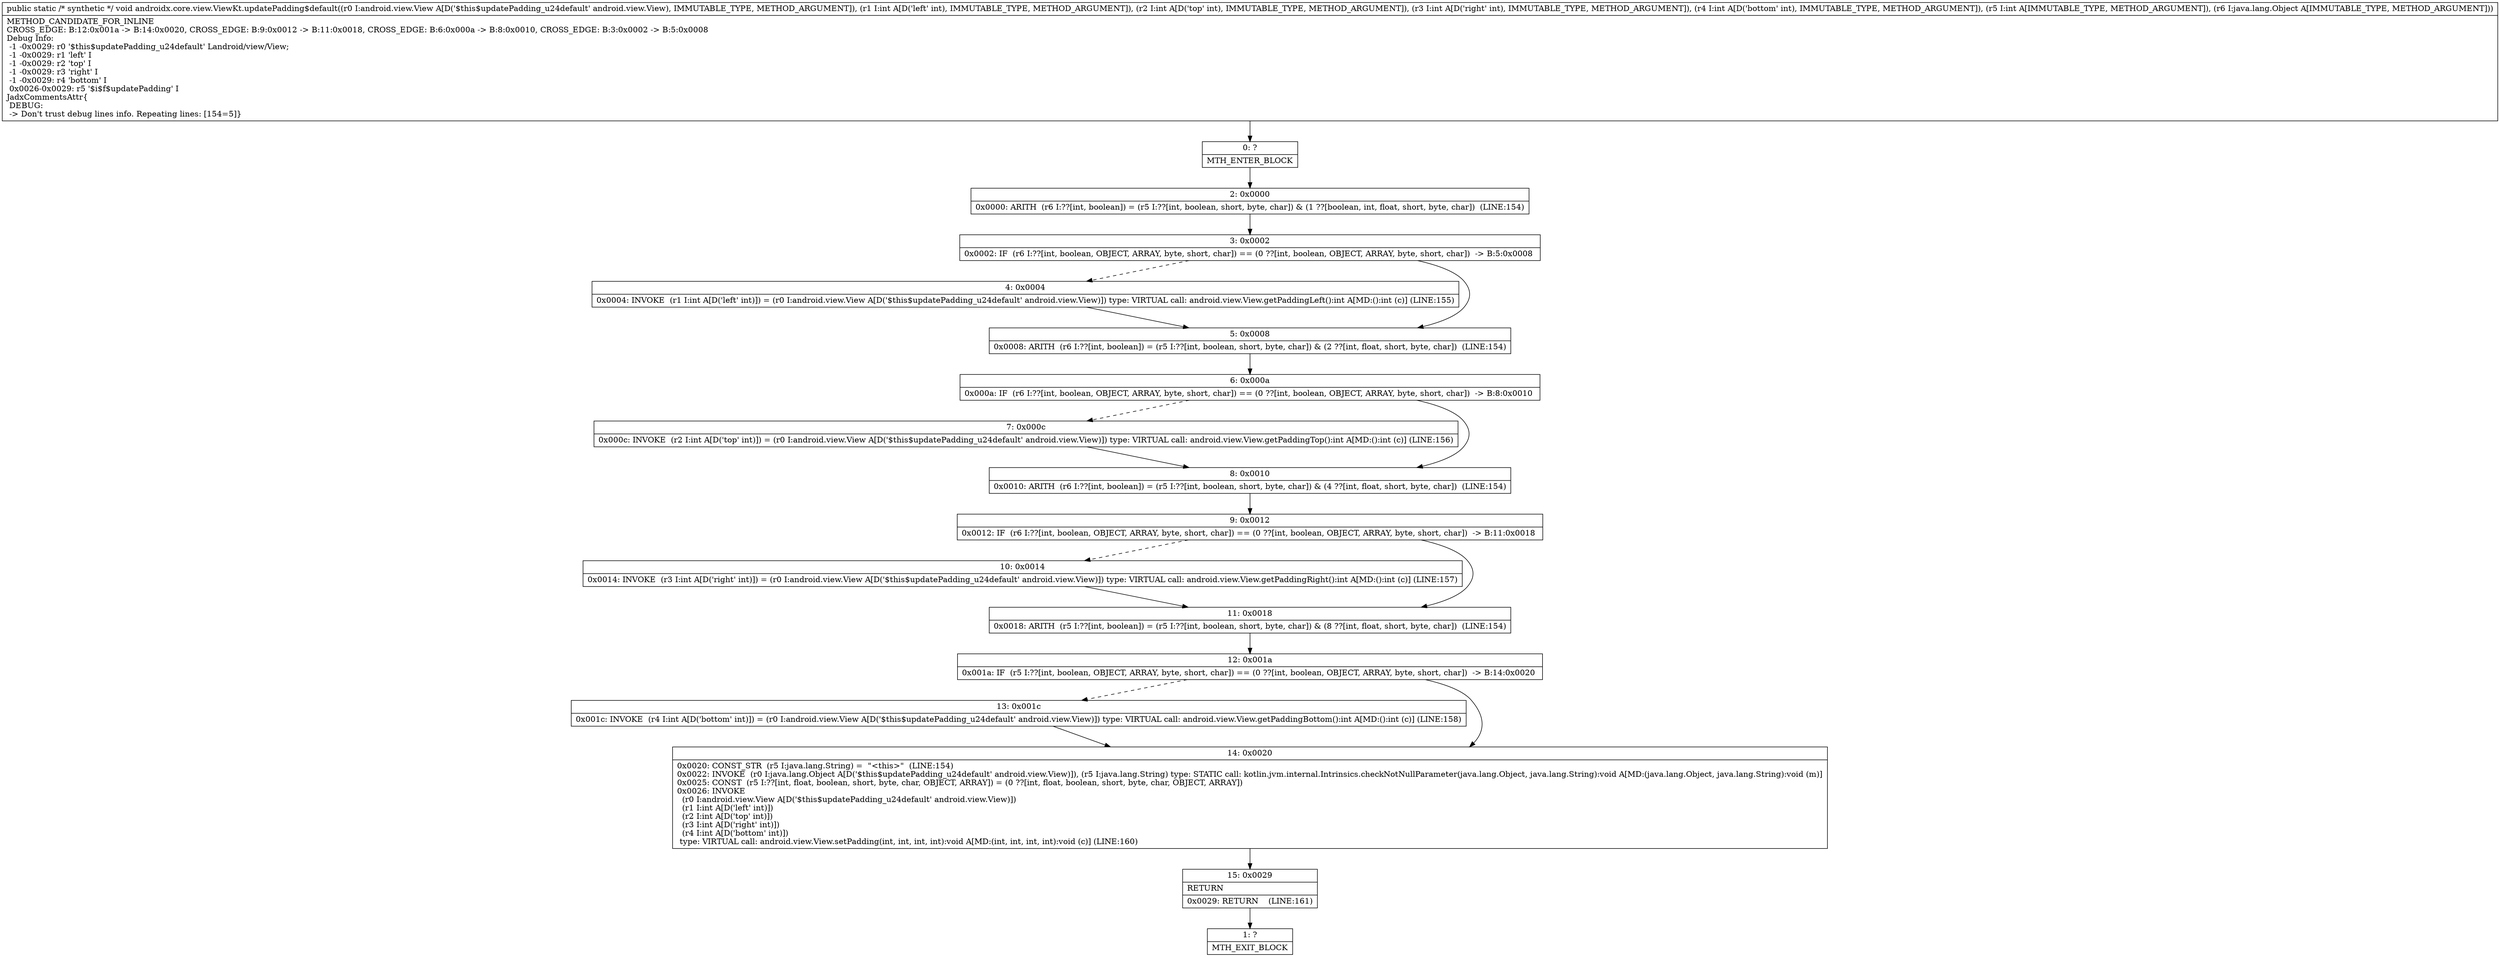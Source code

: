 digraph "CFG forandroidx.core.view.ViewKt.updatePadding$default(Landroid\/view\/View;IIIIILjava\/lang\/Object;)V" {
Node_0 [shape=record,label="{0\:\ ?|MTH_ENTER_BLOCK\l}"];
Node_2 [shape=record,label="{2\:\ 0x0000|0x0000: ARITH  (r6 I:??[int, boolean]) = (r5 I:??[int, boolean, short, byte, char]) & (1 ??[boolean, int, float, short, byte, char])  (LINE:154)\l}"];
Node_3 [shape=record,label="{3\:\ 0x0002|0x0002: IF  (r6 I:??[int, boolean, OBJECT, ARRAY, byte, short, char]) == (0 ??[int, boolean, OBJECT, ARRAY, byte, short, char])  \-\> B:5:0x0008 \l}"];
Node_4 [shape=record,label="{4\:\ 0x0004|0x0004: INVOKE  (r1 I:int A[D('left' int)]) = (r0 I:android.view.View A[D('$this$updatePadding_u24default' android.view.View)]) type: VIRTUAL call: android.view.View.getPaddingLeft():int A[MD:():int (c)] (LINE:155)\l}"];
Node_5 [shape=record,label="{5\:\ 0x0008|0x0008: ARITH  (r6 I:??[int, boolean]) = (r5 I:??[int, boolean, short, byte, char]) & (2 ??[int, float, short, byte, char])  (LINE:154)\l}"];
Node_6 [shape=record,label="{6\:\ 0x000a|0x000a: IF  (r6 I:??[int, boolean, OBJECT, ARRAY, byte, short, char]) == (0 ??[int, boolean, OBJECT, ARRAY, byte, short, char])  \-\> B:8:0x0010 \l}"];
Node_7 [shape=record,label="{7\:\ 0x000c|0x000c: INVOKE  (r2 I:int A[D('top' int)]) = (r0 I:android.view.View A[D('$this$updatePadding_u24default' android.view.View)]) type: VIRTUAL call: android.view.View.getPaddingTop():int A[MD:():int (c)] (LINE:156)\l}"];
Node_8 [shape=record,label="{8\:\ 0x0010|0x0010: ARITH  (r6 I:??[int, boolean]) = (r5 I:??[int, boolean, short, byte, char]) & (4 ??[int, float, short, byte, char])  (LINE:154)\l}"];
Node_9 [shape=record,label="{9\:\ 0x0012|0x0012: IF  (r6 I:??[int, boolean, OBJECT, ARRAY, byte, short, char]) == (0 ??[int, boolean, OBJECT, ARRAY, byte, short, char])  \-\> B:11:0x0018 \l}"];
Node_10 [shape=record,label="{10\:\ 0x0014|0x0014: INVOKE  (r3 I:int A[D('right' int)]) = (r0 I:android.view.View A[D('$this$updatePadding_u24default' android.view.View)]) type: VIRTUAL call: android.view.View.getPaddingRight():int A[MD:():int (c)] (LINE:157)\l}"];
Node_11 [shape=record,label="{11\:\ 0x0018|0x0018: ARITH  (r5 I:??[int, boolean]) = (r5 I:??[int, boolean, short, byte, char]) & (8 ??[int, float, short, byte, char])  (LINE:154)\l}"];
Node_12 [shape=record,label="{12\:\ 0x001a|0x001a: IF  (r5 I:??[int, boolean, OBJECT, ARRAY, byte, short, char]) == (0 ??[int, boolean, OBJECT, ARRAY, byte, short, char])  \-\> B:14:0x0020 \l}"];
Node_13 [shape=record,label="{13\:\ 0x001c|0x001c: INVOKE  (r4 I:int A[D('bottom' int)]) = (r0 I:android.view.View A[D('$this$updatePadding_u24default' android.view.View)]) type: VIRTUAL call: android.view.View.getPaddingBottom():int A[MD:():int (c)] (LINE:158)\l}"];
Node_14 [shape=record,label="{14\:\ 0x0020|0x0020: CONST_STR  (r5 I:java.lang.String) =  \"\<this\>\"  (LINE:154)\l0x0022: INVOKE  (r0 I:java.lang.Object A[D('$this$updatePadding_u24default' android.view.View)]), (r5 I:java.lang.String) type: STATIC call: kotlin.jvm.internal.Intrinsics.checkNotNullParameter(java.lang.Object, java.lang.String):void A[MD:(java.lang.Object, java.lang.String):void (m)]\l0x0025: CONST  (r5 I:??[int, float, boolean, short, byte, char, OBJECT, ARRAY]) = (0 ??[int, float, boolean, short, byte, char, OBJECT, ARRAY]) \l0x0026: INVOKE  \l  (r0 I:android.view.View A[D('$this$updatePadding_u24default' android.view.View)])\l  (r1 I:int A[D('left' int)])\l  (r2 I:int A[D('top' int)])\l  (r3 I:int A[D('right' int)])\l  (r4 I:int A[D('bottom' int)])\l type: VIRTUAL call: android.view.View.setPadding(int, int, int, int):void A[MD:(int, int, int, int):void (c)] (LINE:160)\l}"];
Node_15 [shape=record,label="{15\:\ 0x0029|RETURN\l|0x0029: RETURN    (LINE:161)\l}"];
Node_1 [shape=record,label="{1\:\ ?|MTH_EXIT_BLOCK\l}"];
MethodNode[shape=record,label="{public static \/* synthetic *\/ void androidx.core.view.ViewKt.updatePadding$default((r0 I:android.view.View A[D('$this$updatePadding_u24default' android.view.View), IMMUTABLE_TYPE, METHOD_ARGUMENT]), (r1 I:int A[D('left' int), IMMUTABLE_TYPE, METHOD_ARGUMENT]), (r2 I:int A[D('top' int), IMMUTABLE_TYPE, METHOD_ARGUMENT]), (r3 I:int A[D('right' int), IMMUTABLE_TYPE, METHOD_ARGUMENT]), (r4 I:int A[D('bottom' int), IMMUTABLE_TYPE, METHOD_ARGUMENT]), (r5 I:int A[IMMUTABLE_TYPE, METHOD_ARGUMENT]), (r6 I:java.lang.Object A[IMMUTABLE_TYPE, METHOD_ARGUMENT]))  | METHOD_CANDIDATE_FOR_INLINE\lCROSS_EDGE: B:12:0x001a \-\> B:14:0x0020, CROSS_EDGE: B:9:0x0012 \-\> B:11:0x0018, CROSS_EDGE: B:6:0x000a \-\> B:8:0x0010, CROSS_EDGE: B:3:0x0002 \-\> B:5:0x0008\lDebug Info:\l  \-1 \-0x0029: r0 '$this$updatePadding_u24default' Landroid\/view\/View;\l  \-1 \-0x0029: r1 'left' I\l  \-1 \-0x0029: r2 'top' I\l  \-1 \-0x0029: r3 'right' I\l  \-1 \-0x0029: r4 'bottom' I\l  0x0026\-0x0029: r5 '$i$f$updatePadding' I\lJadxCommentsAttr\{\l DEBUG: \l \-\> Don't trust debug lines info. Repeating lines: [154=5]\}\l}"];
MethodNode -> Node_0;Node_0 -> Node_2;
Node_2 -> Node_3;
Node_3 -> Node_4[style=dashed];
Node_3 -> Node_5;
Node_4 -> Node_5;
Node_5 -> Node_6;
Node_6 -> Node_7[style=dashed];
Node_6 -> Node_8;
Node_7 -> Node_8;
Node_8 -> Node_9;
Node_9 -> Node_10[style=dashed];
Node_9 -> Node_11;
Node_10 -> Node_11;
Node_11 -> Node_12;
Node_12 -> Node_13[style=dashed];
Node_12 -> Node_14;
Node_13 -> Node_14;
Node_14 -> Node_15;
Node_15 -> Node_1;
}


